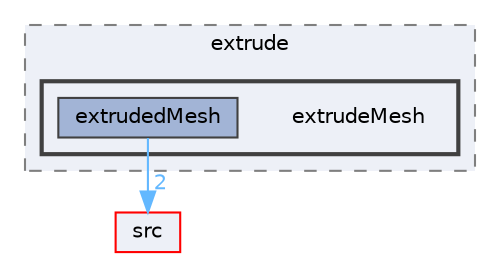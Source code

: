 digraph "applications/utilities/mesh/generation/extrude/extrudeMesh"
{
 // LATEX_PDF_SIZE
  bgcolor="transparent";
  edge [fontname=Helvetica,fontsize=10,labelfontname=Helvetica,labelfontsize=10];
  node [fontname=Helvetica,fontsize=10,shape=box,height=0.2,width=0.4];
  compound=true
  subgraph clusterdir_af241b20e5f9e52bf2ec87596a5ffb9d {
    graph [ bgcolor="#edf0f7", pencolor="grey50", label="extrude", fontname=Helvetica,fontsize=10 style="filled,dashed", URL="dir_af241b20e5f9e52bf2ec87596a5ffb9d.html",tooltip=""]
  subgraph clusterdir_9a51be37f772d585bc6d386aea0fb699 {
    graph [ bgcolor="#edf0f7", pencolor="grey25", label="", fontname=Helvetica,fontsize=10 style="filled,bold", URL="dir_9a51be37f772d585bc6d386aea0fb699.html",tooltip=""]
    dir_9a51be37f772d585bc6d386aea0fb699 [shape=plaintext, label="extrudeMesh"];
  dir_2f1f2e377d3f1a6563b95428502d8703 [label="extrudedMesh", fillcolor="#a2b4d6", color="grey25", style="filled", URL="dir_2f1f2e377d3f1a6563b95428502d8703.html",tooltip=""];
  }
  }
  dir_68267d1309a1af8e8297ef4c3efbcdba [label="src", fillcolor="#edf0f7", color="red", style="filled", URL="dir_68267d1309a1af8e8297ef4c3efbcdba.html",tooltip=""];
  dir_2f1f2e377d3f1a6563b95428502d8703->dir_68267d1309a1af8e8297ef4c3efbcdba [headlabel="2", labeldistance=1.5 headhref="dir_001234_003729.html" href="dir_001234_003729.html" color="steelblue1" fontcolor="steelblue1"];
}
